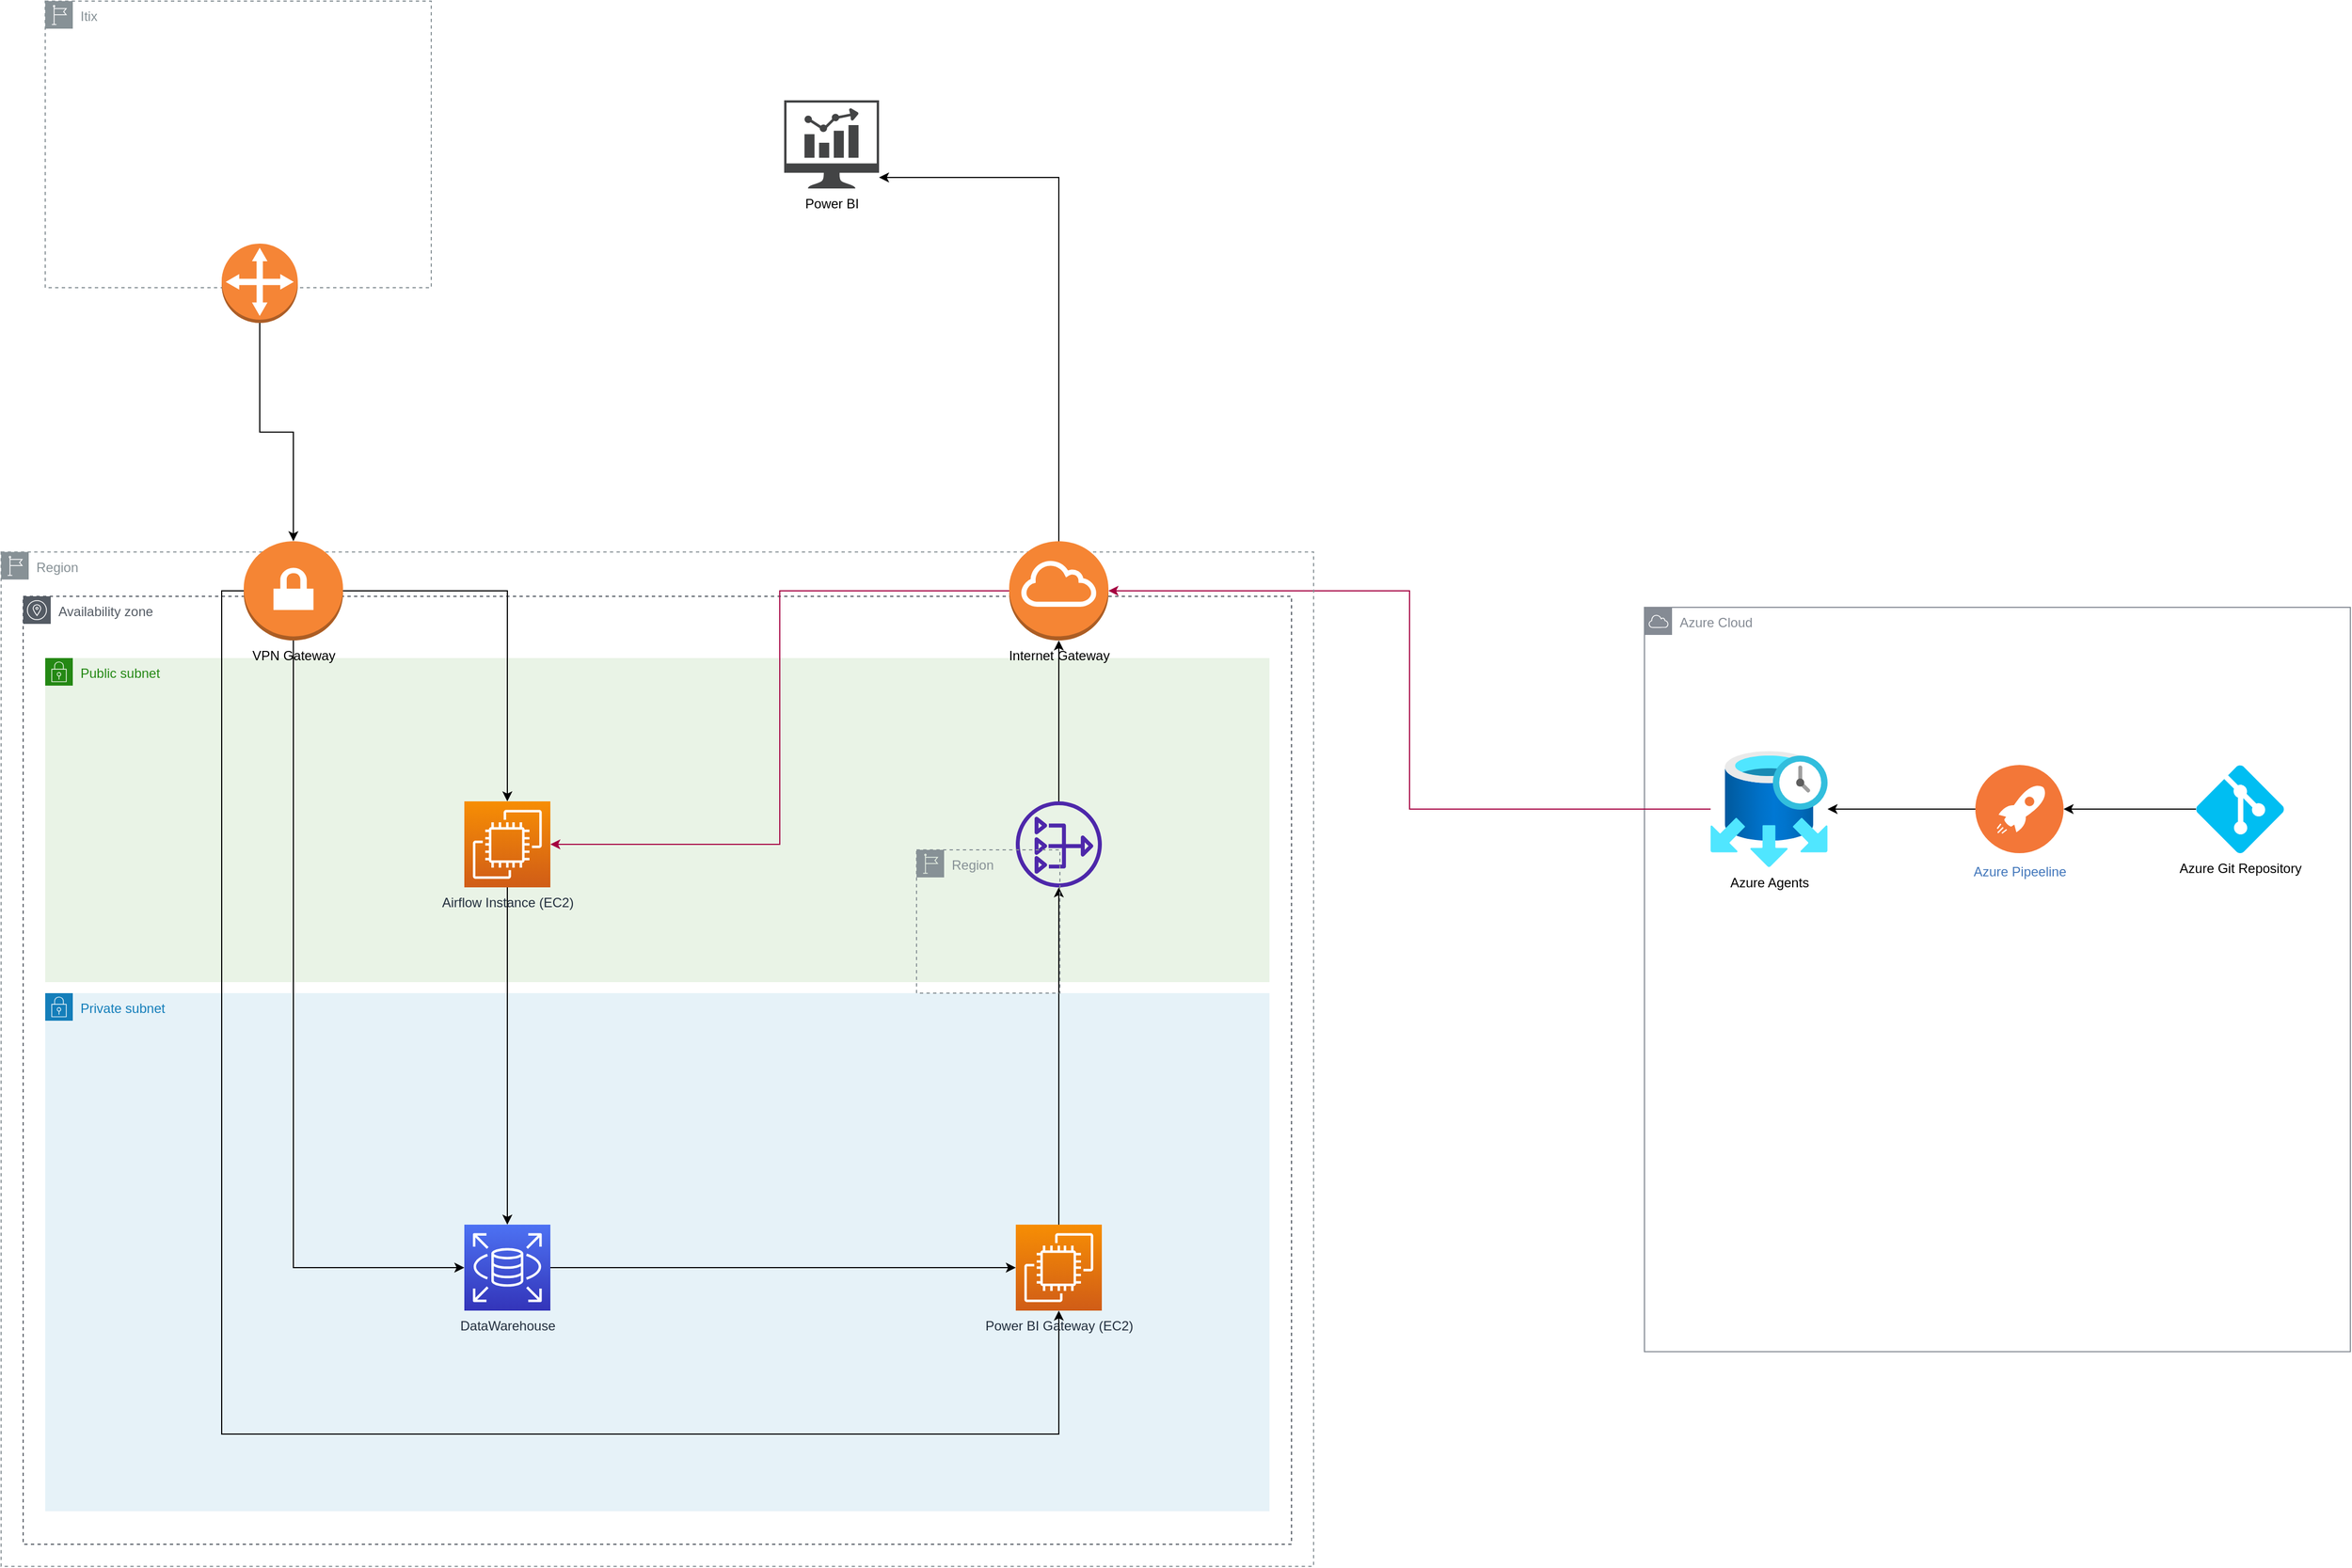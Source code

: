<mxfile version="15.9.4" type="device"><diagram id="C-Imi4mTxAbTaICX3KBZ" name="Page-1"><mxGraphModel dx="3694" dy="2764" grid="1" gridSize="10" guides="1" tooltips="1" connect="1" arrows="1" fold="1" page="1" pageScale="1" pageWidth="850" pageHeight="1100" math="0" shadow="0"><root><mxCell id="0"/><mxCell id="1" parent="0"/><mxCell id="v8qNpkgZ-_1RsVkSZe2i-28" value="Power BI" style="sketch=0;pointerEvents=1;shadow=0;dashed=0;html=1;strokeColor=none;fillColor=#434445;aspect=fixed;labelPosition=center;verticalLabelPosition=bottom;verticalAlign=top;align=center;outlineConnect=0;shape=mxgraph.vvd.nsx_dashboard;" parent="1" vertex="1"><mxGeometry x="-40.0" y="-350" width="86.02" height="80" as="geometry"/></mxCell><mxCell id="A8SoWAFqQvFoPN5aKYa3-1" value="Azure Cloud" style="sketch=0;outlineConnect=0;gradientColor=none;html=1;whiteSpace=wrap;fontSize=12;fontStyle=0;shape=mxgraph.aws4.group;grIcon=mxgraph.aws4.group_aws_cloud;strokeColor=#858B94;fillColor=none;verticalAlign=top;align=left;spacingLeft=30;fontColor=#858B94;dashed=0;" parent="1" vertex="1"><mxGeometry x="740" y="110" width="640" height="675.2" as="geometry"/></mxCell><mxCell id="A8SoWAFqQvFoPN5aKYa3-6" style="edgeStyle=orthogonalEdgeStyle;rounded=0;orthogonalLoop=1;jettySize=auto;html=1;exitX=0;exitY=0.5;exitDx=0;exitDy=0;exitPerimeter=0;entryX=1;entryY=0.5;entryDx=0;entryDy=0;" parent="1" source="A8SoWAFqQvFoPN5aKYa3-2" target="A8SoWAFqQvFoPN5aKYa3-4" edge="1"><mxGeometry relative="1" as="geometry"/></mxCell><mxCell id="A8SoWAFqQvFoPN5aKYa3-2" value="Azure Git Repository" style="verticalLabelPosition=bottom;html=1;verticalAlign=top;align=center;strokeColor=none;fillColor=#00BEF2;shape=mxgraph.azure.git_repository;" parent="1" vertex="1"><mxGeometry x="1240" y="253" width="80" height="80" as="geometry"/></mxCell><mxCell id="A8SoWAFqQvFoPN5aKYa3-7" style="edgeStyle=orthogonalEdgeStyle;rounded=0;orthogonalLoop=1;jettySize=auto;html=1;exitX=0;exitY=0.5;exitDx=0;exitDy=0;" parent="1" source="A8SoWAFqQvFoPN5aKYa3-4" target="A8SoWAFqQvFoPN5aKYa3-5" edge="1"><mxGeometry relative="1" as="geometry"/></mxCell><mxCell id="A8SoWAFqQvFoPN5aKYa3-4" value="Azure Pipeeline" style="aspect=fixed;perimeter=ellipsePerimeter;html=1;align=center;shadow=0;dashed=0;fontColor=#4277BB;labelBackgroundColor=#ffffff;fontSize=12;spacingTop=3;image;image=img/lib/ibm/devops/continuous_deploy.svg;" parent="1" vertex="1"><mxGeometry x="1040" y="253" width="80" height="80" as="geometry"/></mxCell><mxCell id="gAQ2ZIxSrZCfpLEUhz5U-9" style="edgeStyle=orthogonalEdgeStyle;rounded=0;orthogonalLoop=1;jettySize=auto;html=1;entryX=1;entryY=0.5;entryDx=0;entryDy=0;entryPerimeter=0;fillColor=#d80073;strokeColor=#A50040;" edge="1" parent="1" source="A8SoWAFqQvFoPN5aKYa3-5" target="A8SoWAFqQvFoPN5aKYa3-24"><mxGeometry relative="1" as="geometry"/></mxCell><mxCell id="A8SoWAFqQvFoPN5aKYa3-5" value="Azure Agents" style="aspect=fixed;html=1;points=[];align=center;image;fontSize=12;image=img/lib/azure2/databases/Elastic_Job_Agents.svg;" parent="1" vertex="1"><mxGeometry x="800" y="240" width="106" height="106" as="geometry"/></mxCell><mxCell id="A8SoWAFqQvFoPN5aKYa3-11" value="Region" style="sketch=0;outlineConnect=0;gradientColor=none;html=1;whiteSpace=wrap;fontSize=12;fontStyle=0;shape=mxgraph.aws4.group;grIcon=mxgraph.aws4.group_region;strokeColor=#879196;fillColor=none;verticalAlign=top;align=left;spacingLeft=30;fontColor=#879196;dashed=1;" parent="1" vertex="1"><mxGeometry x="-750" y="59.8" width="1190" height="920.2" as="geometry"/></mxCell><mxCell id="A8SoWAFqQvFoPN5aKYa3-12" value="Availability zone" style="sketch=0;outlineConnect=0;gradientColor=none;html=1;whiteSpace=wrap;fontSize=12;fontStyle=0;shape=mxgraph.aws4.group;grIcon=mxgraph.aws4.group_availability_zone;strokeColor=#545B64;fillColor=none;verticalAlign=top;align=left;spacingLeft=30;fontColor=#545B64;dashed=1;" parent="1" vertex="1"><mxGeometry x="-730" y="100" width="1150" height="860" as="geometry"/></mxCell><mxCell id="A8SoWAFqQvFoPN5aKYa3-13" value="Public subnet" style="points=[[0,0],[0.25,0],[0.5,0],[0.75,0],[1,0],[1,0.25],[1,0.5],[1,0.75],[1,1],[0.75,1],[0.5,1],[0.25,1],[0,1],[0,0.75],[0,0.5],[0,0.25]];outlineConnect=0;gradientColor=none;html=1;whiteSpace=wrap;fontSize=12;fontStyle=0;shape=mxgraph.aws4.group;grIcon=mxgraph.aws4.group_security_group;grStroke=0;strokeColor=#248814;fillColor=#E9F3E6;verticalAlign=top;align=left;spacingLeft=30;fontColor=#248814;dashed=0;" parent="1" vertex="1"><mxGeometry x="-710" y="156" width="1110" height="294" as="geometry"/></mxCell><mxCell id="A8SoWAFqQvFoPN5aKYa3-14" value="Private subnet" style="points=[[0,0],[0.25,0],[0.5,0],[0.75,0],[1,0],[1,0.25],[1,0.5],[1,0.75],[1,1],[0.75,1],[0.5,1],[0.25,1],[0,1],[0,0.75],[0,0.5],[0,0.25]];outlineConnect=0;gradientColor=none;html=1;whiteSpace=wrap;fontSize=12;fontStyle=0;shape=mxgraph.aws4.group;grIcon=mxgraph.aws4.group_security_group;grStroke=0;strokeColor=#147EBA;fillColor=#E6F2F8;verticalAlign=top;align=left;spacingLeft=30;fontColor=#147EBA;dashed=0;" parent="1" vertex="1"><mxGeometry x="-710" y="460" width="1110" height="470" as="geometry"/></mxCell><mxCell id="A8SoWAFqQvFoPN5aKYa3-22" style="edgeStyle=orthogonalEdgeStyle;rounded=0;orthogonalLoop=1;jettySize=auto;html=1;exitX=0.5;exitY=1;exitDx=0;exitDy=0;exitPerimeter=0;" parent="1" source="A8SoWAFqQvFoPN5aKYa3-15" target="A8SoWAFqQvFoPN5aKYa3-17" edge="1"><mxGeometry relative="1" as="geometry"/></mxCell><mxCell id="A8SoWAFqQvFoPN5aKYa3-15" value="Airflow Instance (EC2)" style="sketch=0;points=[[0,0,0],[0.25,0,0],[0.5,0,0],[0.75,0,0],[1,0,0],[0,1,0],[0.25,1,0],[0.5,1,0],[0.75,1,0],[1,1,0],[0,0.25,0],[0,0.5,0],[0,0.75,0],[1,0.25,0],[1,0.5,0],[1,0.75,0]];outlineConnect=0;fontColor=#232F3E;gradientColor=#F78E04;gradientDirection=north;fillColor=#D05C17;strokeColor=#ffffff;dashed=0;verticalLabelPosition=bottom;verticalAlign=top;align=center;html=1;fontSize=12;fontStyle=0;aspect=fixed;shape=mxgraph.aws4.resourceIcon;resIcon=mxgraph.aws4.ec2;" parent="1" vertex="1"><mxGeometry x="-330" y="286" width="78" height="78" as="geometry"/></mxCell><mxCell id="A8SoWAFqQvFoPN5aKYa3-33" style="edgeStyle=orthogonalEdgeStyle;rounded=0;orthogonalLoop=1;jettySize=auto;html=1;entryX=0.5;entryY=1;entryDx=0;entryDy=0;entryPerimeter=0;" parent="1" source="A8SoWAFqQvFoPN5aKYa3-16" target="A8SoWAFqQvFoPN5aKYa3-24" edge="1"><mxGeometry relative="1" as="geometry"/></mxCell><mxCell id="A8SoWAFqQvFoPN5aKYa3-16" value="" style="sketch=0;outlineConnect=0;fontColor=#232F3E;gradientColor=none;fillColor=#4D27AA;strokeColor=none;dashed=0;verticalLabelPosition=bottom;verticalAlign=top;align=center;html=1;fontSize=12;fontStyle=0;aspect=fixed;pointerEvents=1;shape=mxgraph.aws4.nat_gateway;" parent="1" vertex="1"><mxGeometry x="170" y="286" width="78" height="78" as="geometry"/></mxCell><mxCell id="A8SoWAFqQvFoPN5aKYa3-21" style="edgeStyle=orthogonalEdgeStyle;rounded=0;orthogonalLoop=1;jettySize=auto;html=1;exitX=1;exitY=0.5;exitDx=0;exitDy=0;exitPerimeter=0;" parent="1" source="A8SoWAFqQvFoPN5aKYa3-17" target="A8SoWAFqQvFoPN5aKYa3-18" edge="1"><mxGeometry relative="1" as="geometry"/></mxCell><mxCell id="A8SoWAFqQvFoPN5aKYa3-17" value="DataWarehouse" style="sketch=0;points=[[0,0,0],[0.25,0,0],[0.5,0,0],[0.75,0,0],[1,0,0],[0,1,0],[0.25,1,0],[0.5,1,0],[0.75,1,0],[1,1,0],[0,0.25,0],[0,0.5,0],[0,0.75,0],[1,0.25,0],[1,0.5,0],[1,0.75,0]];outlineConnect=0;fontColor=#232F3E;gradientColor=#4D72F3;gradientDirection=north;fillColor=#3334B9;strokeColor=#ffffff;dashed=0;verticalLabelPosition=bottom;verticalAlign=top;align=center;html=1;fontSize=12;fontStyle=0;aspect=fixed;shape=mxgraph.aws4.resourceIcon;resIcon=mxgraph.aws4.rds;" parent="1" vertex="1"><mxGeometry x="-330" y="670" width="78" height="78" as="geometry"/></mxCell><mxCell id="A8SoWAFqQvFoPN5aKYa3-20" style="edgeStyle=orthogonalEdgeStyle;rounded=0;orthogonalLoop=1;jettySize=auto;html=1;exitX=0.5;exitY=0;exitDx=0;exitDy=0;exitPerimeter=0;" parent="1" source="A8SoWAFqQvFoPN5aKYa3-18" target="A8SoWAFqQvFoPN5aKYa3-16" edge="1"><mxGeometry relative="1" as="geometry"/></mxCell><mxCell id="A8SoWAFqQvFoPN5aKYa3-18" value="Power BI Gateway (EC2)" style="sketch=0;points=[[0,0,0],[0.25,0,0],[0.5,0,0],[0.75,0,0],[1,0,0],[0,1,0],[0.25,1,0],[0.5,1,0],[0.75,1,0],[1,1,0],[0,0.25,0],[0,0.5,0],[0,0.75,0],[1,0.25,0],[1,0.5,0],[1,0.75,0]];outlineConnect=0;fontColor=#232F3E;gradientColor=#F78E04;gradientDirection=north;fillColor=#D05C17;strokeColor=#ffffff;dashed=0;verticalLabelPosition=bottom;verticalAlign=top;align=center;html=1;fontSize=12;fontStyle=0;aspect=fixed;shape=mxgraph.aws4.resourceIcon;resIcon=mxgraph.aws4.ec2;" parent="1" vertex="1"><mxGeometry x="170" y="670" width="78" height="78" as="geometry"/></mxCell><mxCell id="gAQ2ZIxSrZCfpLEUhz5U-13" style="edgeStyle=orthogonalEdgeStyle;rounded=0;orthogonalLoop=1;jettySize=auto;html=1;exitX=1;exitY=0.5;exitDx=0;exitDy=0;exitPerimeter=0;" edge="1" parent="1" source="A8SoWAFqQvFoPN5aKYa3-19" target="A8SoWAFqQvFoPN5aKYa3-15"><mxGeometry relative="1" as="geometry"/></mxCell><mxCell id="gAQ2ZIxSrZCfpLEUhz5U-14" style="edgeStyle=orthogonalEdgeStyle;rounded=0;orthogonalLoop=1;jettySize=auto;html=1;entryX=0;entryY=0.5;entryDx=0;entryDy=0;entryPerimeter=0;" edge="1" parent="1" source="A8SoWAFqQvFoPN5aKYa3-19" target="A8SoWAFqQvFoPN5aKYa3-17"><mxGeometry relative="1" as="geometry"><Array as="points"><mxPoint x="-485" y="709"/></Array></mxGeometry></mxCell><mxCell id="gAQ2ZIxSrZCfpLEUhz5U-16" style="edgeStyle=orthogonalEdgeStyle;rounded=0;orthogonalLoop=1;jettySize=auto;html=1;exitX=0;exitY=0.5;exitDx=0;exitDy=0;exitPerimeter=0;entryX=0.5;entryY=1;entryDx=0;entryDy=0;entryPerimeter=0;" edge="1" parent="1" source="A8SoWAFqQvFoPN5aKYa3-19" target="A8SoWAFqQvFoPN5aKYa3-18"><mxGeometry relative="1" as="geometry"><Array as="points"><mxPoint x="-550" y="95"/><mxPoint x="-550" y="860"/><mxPoint x="209" y="860"/></Array></mxGeometry></mxCell><mxCell id="A8SoWAFqQvFoPN5aKYa3-19" value="VPN Gateway" style="outlineConnect=0;dashed=0;verticalLabelPosition=bottom;verticalAlign=top;align=center;html=1;shape=mxgraph.aws3.vpn_gateway;fillColor=#F58534;gradientColor=none;" parent="1" vertex="1"><mxGeometry x="-530" y="50" width="90" height="90" as="geometry"/></mxCell><mxCell id="gAQ2ZIxSrZCfpLEUhz5U-8" style="edgeStyle=orthogonalEdgeStyle;rounded=0;orthogonalLoop=1;jettySize=auto;html=1;exitX=0.5;exitY=0;exitDx=0;exitDy=0;exitPerimeter=0;" edge="1" parent="1" source="A8SoWAFqQvFoPN5aKYa3-24" target="v8qNpkgZ-_1RsVkSZe2i-28"><mxGeometry relative="1" as="geometry"><Array as="points"><mxPoint x="209" y="-280"/></Array></mxGeometry></mxCell><mxCell id="gAQ2ZIxSrZCfpLEUhz5U-12" style="edgeStyle=orthogonalEdgeStyle;rounded=0;orthogonalLoop=1;jettySize=auto;html=1;exitX=0;exitY=0.5;exitDx=0;exitDy=0;exitPerimeter=0;entryX=1;entryY=0.5;entryDx=0;entryDy=0;entryPerimeter=0;fillColor=#d80073;strokeColor=#A50040;" edge="1" parent="1" source="A8SoWAFqQvFoPN5aKYa3-24" target="A8SoWAFqQvFoPN5aKYa3-15"><mxGeometry relative="1" as="geometry"/></mxCell><mxCell id="A8SoWAFqQvFoPN5aKYa3-24" value="Internet Gateway" style="outlineConnect=0;dashed=0;verticalLabelPosition=bottom;verticalAlign=top;align=center;html=1;shape=mxgraph.aws3.internet_gateway;fillColor=#F58534;gradientColor=none;" parent="1" vertex="1"><mxGeometry x="164" y="50" width="90" height="90" as="geometry"/></mxCell><mxCell id="gAQ2ZIxSrZCfpLEUhz5U-18" value="Region" style="sketch=0;outlineConnect=0;gradientColor=none;html=1;whiteSpace=wrap;fontSize=12;fontStyle=0;shape=mxgraph.aws4.group;grIcon=mxgraph.aws4.group_region;strokeColor=#879196;fillColor=none;verticalAlign=top;align=left;spacingLeft=30;fontColor=#879196;dashed=1;" vertex="1" parent="1"><mxGeometry x="80" y="330" width="130" height="130" as="geometry"/></mxCell><mxCell id="gAQ2ZIxSrZCfpLEUhz5U-19" value="Itix" style="sketch=0;outlineConnect=0;gradientColor=none;html=1;whiteSpace=wrap;fontSize=12;fontStyle=0;shape=mxgraph.aws4.group;grIcon=mxgraph.aws4.group_region;strokeColor=#879196;fillColor=none;verticalAlign=top;align=left;spacingLeft=30;fontColor=#879196;dashed=1;" vertex="1" parent="1"><mxGeometry x="-710" y="-440" width="350" height="260" as="geometry"/></mxCell><mxCell id="gAQ2ZIxSrZCfpLEUhz5U-21" style="edgeStyle=orthogonalEdgeStyle;rounded=0;orthogonalLoop=1;jettySize=auto;html=1;entryX=0.5;entryY=0;entryDx=0;entryDy=0;entryPerimeter=0;" edge="1" parent="1" source="gAQ2ZIxSrZCfpLEUhz5U-20" target="A8SoWAFqQvFoPN5aKYa3-19"><mxGeometry relative="1" as="geometry"/></mxCell><mxCell id="gAQ2ZIxSrZCfpLEUhz5U-20" value="" style="outlineConnect=0;dashed=0;verticalLabelPosition=bottom;verticalAlign=top;align=center;html=1;shape=mxgraph.aws3.customer_gateway;fillColor=#F58536;gradientColor=none;" vertex="1" parent="1"><mxGeometry x="-550" y="-220" width="69" height="72" as="geometry"/></mxCell></root></mxGraphModel></diagram></mxfile>